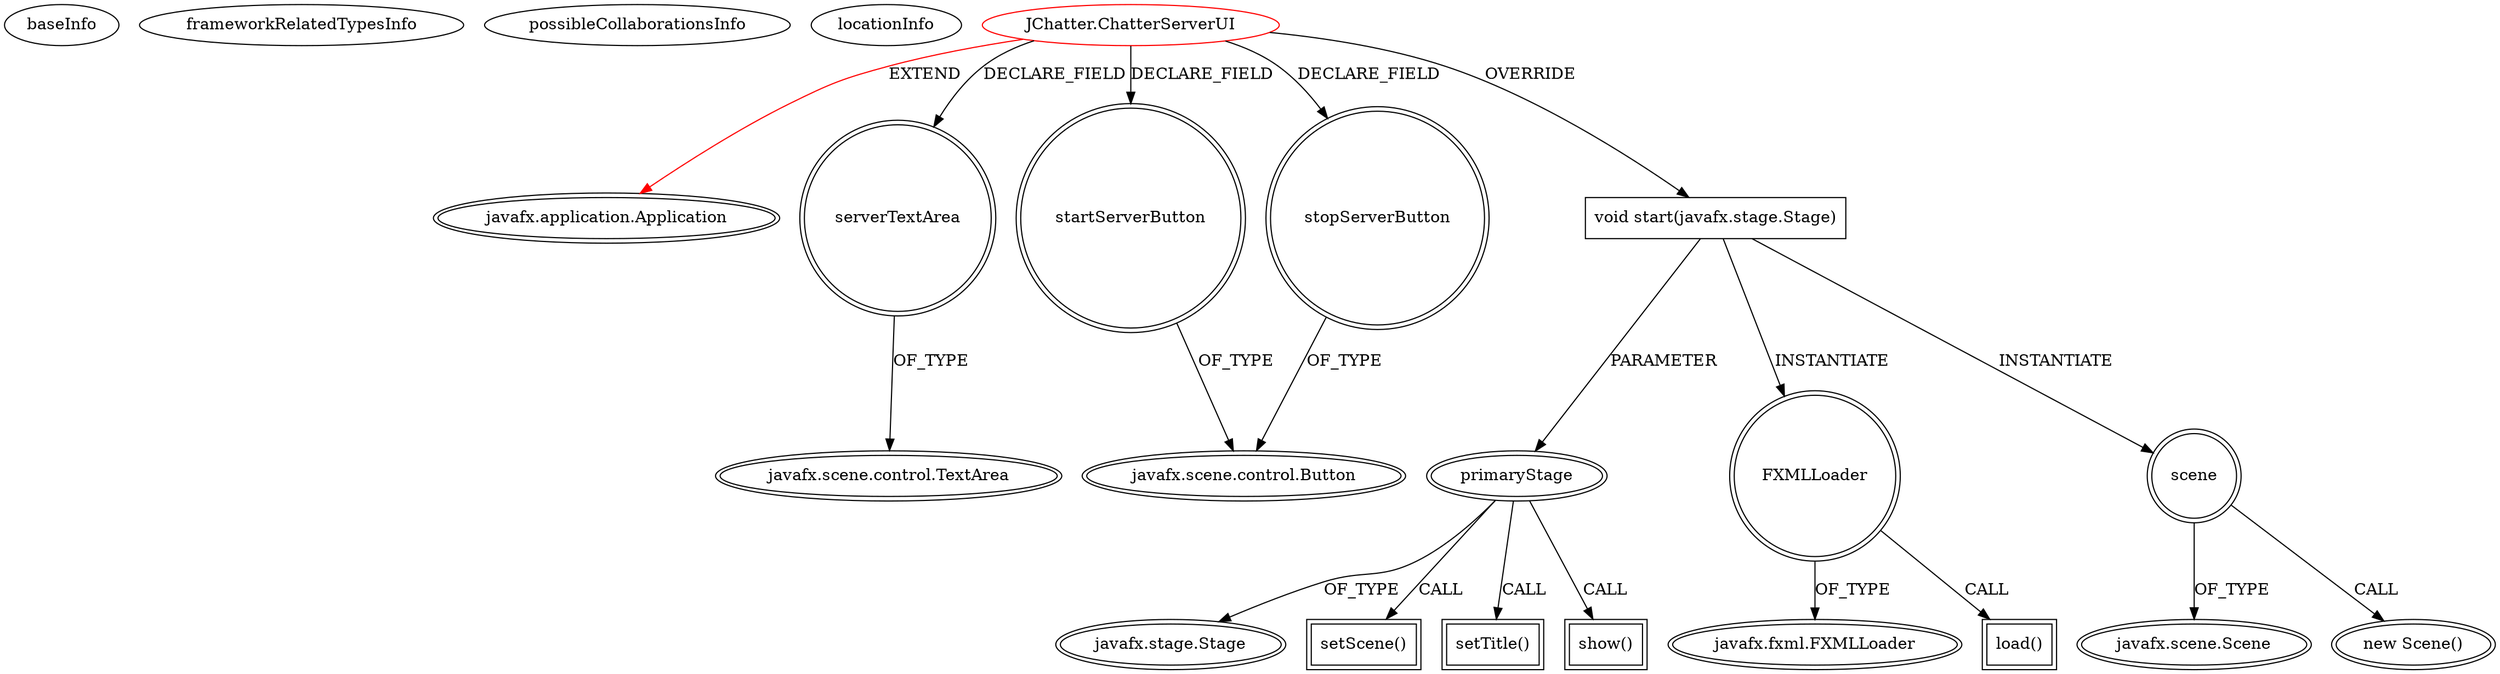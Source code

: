 digraph {
baseInfo[graphId=2200,category="extension_graph",isAnonymous=false,possibleRelation=false]
frameworkRelatedTypesInfo[0="javafx.application.Application"]
possibleCollaborationsInfo[]
locationInfo[projectName="boltKrank-JChatter",filePath="/boltKrank-JChatter/JChatter-master/src/JChatter/ChatterServerUI.java",contextSignature="ChatterServerUI",graphId="2200"]
0[label="JChatter.ChatterServerUI",vertexType="ROOT_CLIENT_CLASS_DECLARATION",isFrameworkType=false,color=red]
1[label="javafx.application.Application",vertexType="FRAMEWORK_CLASS_TYPE",isFrameworkType=true,peripheries=2]
2[label="serverTextArea",vertexType="FIELD_DECLARATION",isFrameworkType=true,peripheries=2,shape=circle]
3[label="javafx.scene.control.TextArea",vertexType="FRAMEWORK_CLASS_TYPE",isFrameworkType=true,peripheries=2]
4[label="startServerButton",vertexType="FIELD_DECLARATION",isFrameworkType=true,peripheries=2,shape=circle]
5[label="javafx.scene.control.Button",vertexType="FRAMEWORK_CLASS_TYPE",isFrameworkType=true,peripheries=2]
6[label="stopServerButton",vertexType="FIELD_DECLARATION",isFrameworkType=true,peripheries=2,shape=circle]
8[label="void start(javafx.stage.Stage)",vertexType="OVERRIDING_METHOD_DECLARATION",isFrameworkType=false,shape=box]
9[label="primaryStage",vertexType="PARAMETER_DECLARATION",isFrameworkType=true,peripheries=2]
10[label="javafx.stage.Stage",vertexType="FRAMEWORK_CLASS_TYPE",isFrameworkType=true,peripheries=2]
11[label="FXMLLoader",vertexType="VARIABLE_EXPRESION",isFrameworkType=true,peripheries=2,shape=circle]
13[label="javafx.fxml.FXMLLoader",vertexType="FRAMEWORK_CLASS_TYPE",isFrameworkType=true,peripheries=2]
12[label="load()",vertexType="INSIDE_CALL",isFrameworkType=true,peripheries=2,shape=box]
15[label="scene",vertexType="VARIABLE_EXPRESION",isFrameworkType=true,peripheries=2,shape=circle]
16[label="javafx.scene.Scene",vertexType="FRAMEWORK_CLASS_TYPE",isFrameworkType=true,peripheries=2]
14[label="new Scene()",vertexType="CONSTRUCTOR_CALL",isFrameworkType=true,peripheries=2]
18[label="setScene()",vertexType="INSIDE_CALL",isFrameworkType=true,peripheries=2,shape=box]
20[label="setTitle()",vertexType="INSIDE_CALL",isFrameworkType=true,peripheries=2,shape=box]
22[label="show()",vertexType="INSIDE_CALL",isFrameworkType=true,peripheries=2,shape=box]
0->1[label="EXTEND",color=red]
0->2[label="DECLARE_FIELD"]
2->3[label="OF_TYPE"]
0->4[label="DECLARE_FIELD"]
4->5[label="OF_TYPE"]
0->6[label="DECLARE_FIELD"]
6->5[label="OF_TYPE"]
0->8[label="OVERRIDE"]
9->10[label="OF_TYPE"]
8->9[label="PARAMETER"]
8->11[label="INSTANTIATE"]
11->13[label="OF_TYPE"]
11->12[label="CALL"]
8->15[label="INSTANTIATE"]
15->16[label="OF_TYPE"]
15->14[label="CALL"]
9->18[label="CALL"]
9->20[label="CALL"]
9->22[label="CALL"]
}

